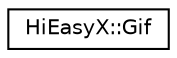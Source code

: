 digraph "Graphical Class Hierarchy"
{
 // LATEX_PDF_SIZE
  edge [fontname="Helvetica",fontsize="10",labelfontname="Helvetica",labelfontsize="10"];
  node [fontname="Helvetica",fontsize="10",shape=record];
  rankdir="LR";
  Node0 [label="HiEasyX::Gif",height=0.2,width=0.4,color="black", fillcolor="white", style="filled",URL="$class_hi_easy_x_1_1_gif.html",tooltip=" "];
}
